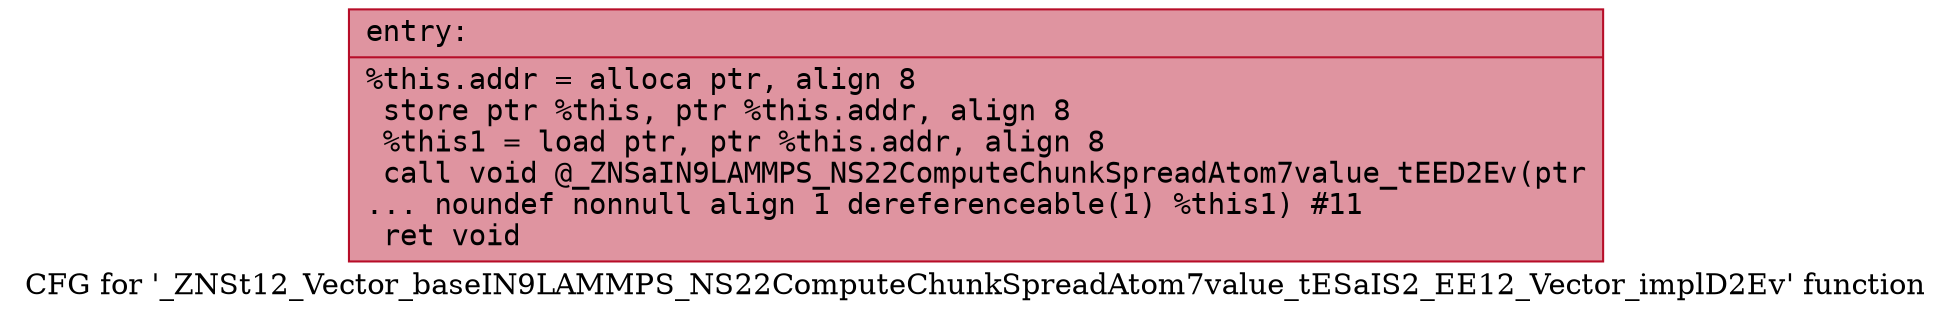 digraph "CFG for '_ZNSt12_Vector_baseIN9LAMMPS_NS22ComputeChunkSpreadAtom7value_tESaIS2_EE12_Vector_implD2Ev' function" {
	label="CFG for '_ZNSt12_Vector_baseIN9LAMMPS_NS22ComputeChunkSpreadAtom7value_tESaIS2_EE12_Vector_implD2Ev' function";

	Node0x55a89647bfe0 [shape=record,color="#b70d28ff", style=filled, fillcolor="#b70d2870" fontname="Courier",label="{entry:\l|  %this.addr = alloca ptr, align 8\l  store ptr %this, ptr %this.addr, align 8\l  %this1 = load ptr, ptr %this.addr, align 8\l  call void @_ZNSaIN9LAMMPS_NS22ComputeChunkSpreadAtom7value_tEED2Ev(ptr\l... noundef nonnull align 1 dereferenceable(1) %this1) #11\l  ret void\l}"];
}
